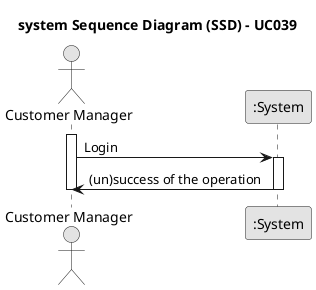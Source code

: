 @startuml
skinparam monochrome true
skinparam packageStyle rectangle
skinparam shadowing false

title system Sequence Diagram (SSD) - UC039
actor "Customer Manager" as actor
participant ":System" as system

activate actor

    actor -> system: Login
    activate system

    system -> actor: (un)success of the operation
    deactivate system

deactivate actor

@enduml